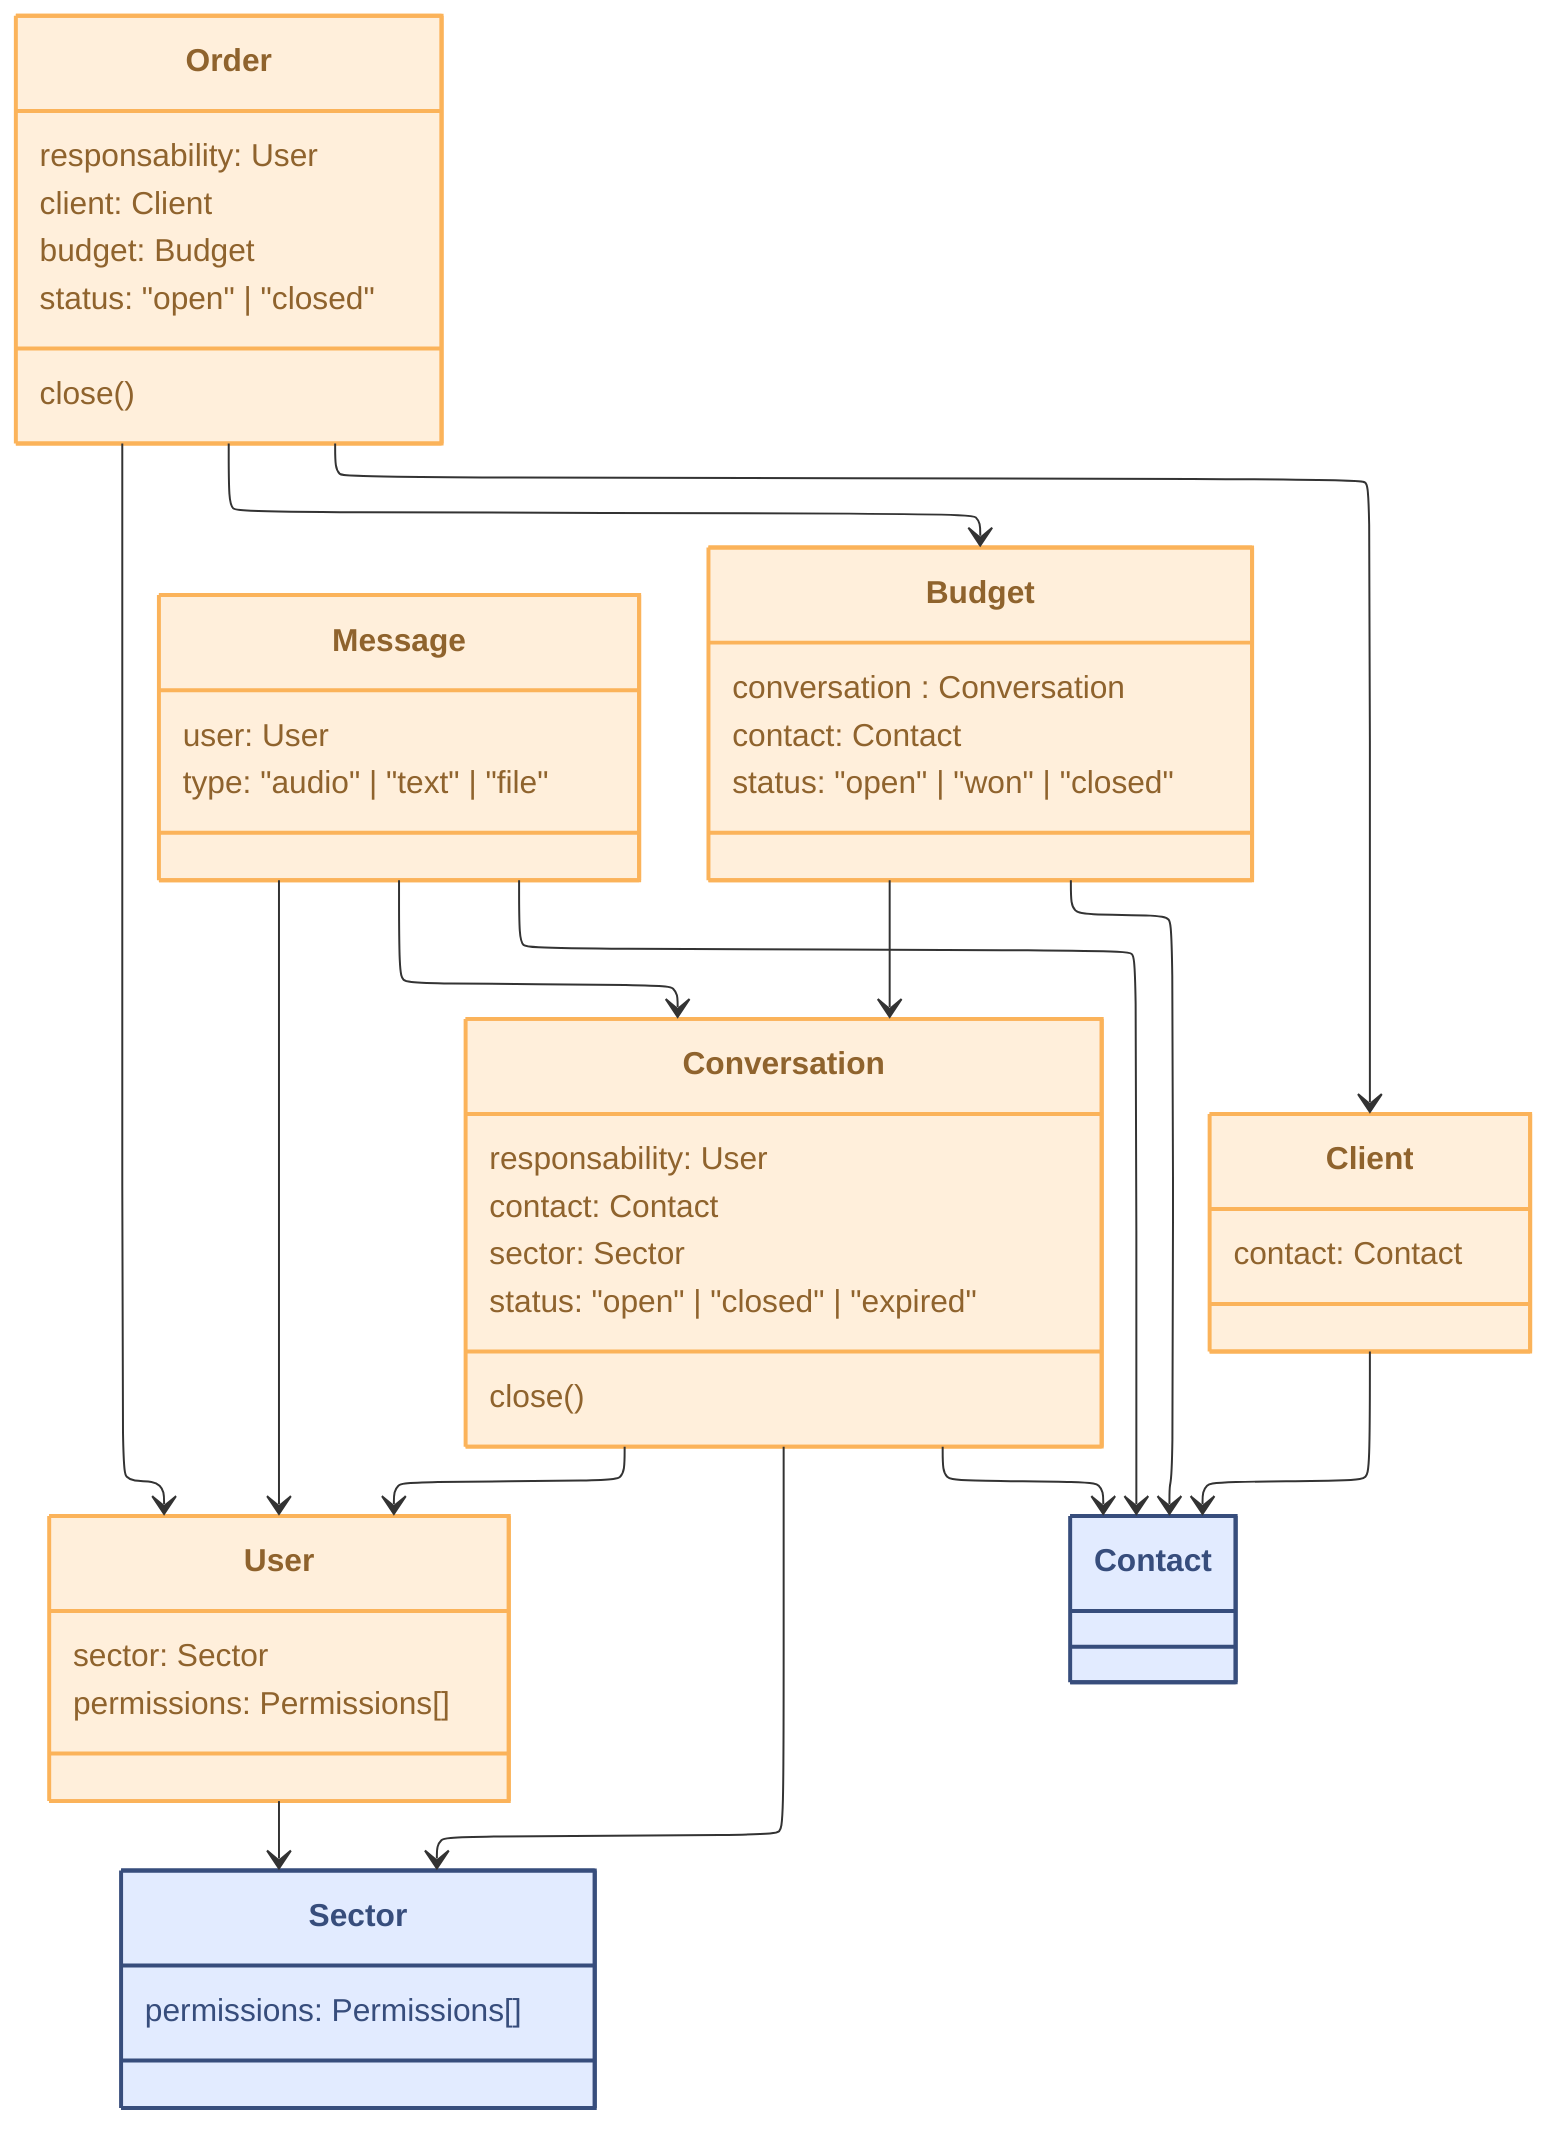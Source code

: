 ---
config:
  layout: elk
  look: classic
  theme: mc
---
classDiagram
direction TB
    class Order {
	    responsability: User
	    client: Client
	    budget: Budget
	    status: "open" | "closed"
      close()
    }
    class Conversation {
	    responsability: User
	    contact: Contact
	    sector: Sector
	    status: "open" | "closed" | "expired"
      close() 
    }
    class User {
	    sector: Sector
      permissions: Permissions[]
    }
    class Contact {
    }
    class Sector {
      permissions: Permissions[]
    }
    class Message {
	    user: User
      type: "audio" | "text" | "file"
    }
    class Client {
	    contact: Contact
    }
    class Budget {
	    conversation : Conversation
	    contact: Contact
      status: "open" | "won" | "closed"
    }

    Conversation --> User
    Conversation --> Contact
    Conversation --> Sector
    Message --> Conversation
    Message --> User
    Message --> Contact
    User --> Sector
    Client --> Contact
    Budget --> Conversation
    Budget --> Contact
    Order --> User
    Order --> Client
    Order --> Budget


	class Order:::Peach
	class Conversation:::Peach
	class User:::Peach
	class Contact:::Sky
	class Sector:::Sky
	class Message:::Peach
	class Client:::Peach
	class Budget:::Peach

	classDef Peach :, stroke-width:2px, stroke-dasharray:none, stroke:#FBB35A, fill:#FFEFDB, color:#8F632D
    
  classDef Sky :,stroke-width:2px,stroke-dasharray:none,stroke:#374D7C,fill:#E2EBFF,color:#374D7C